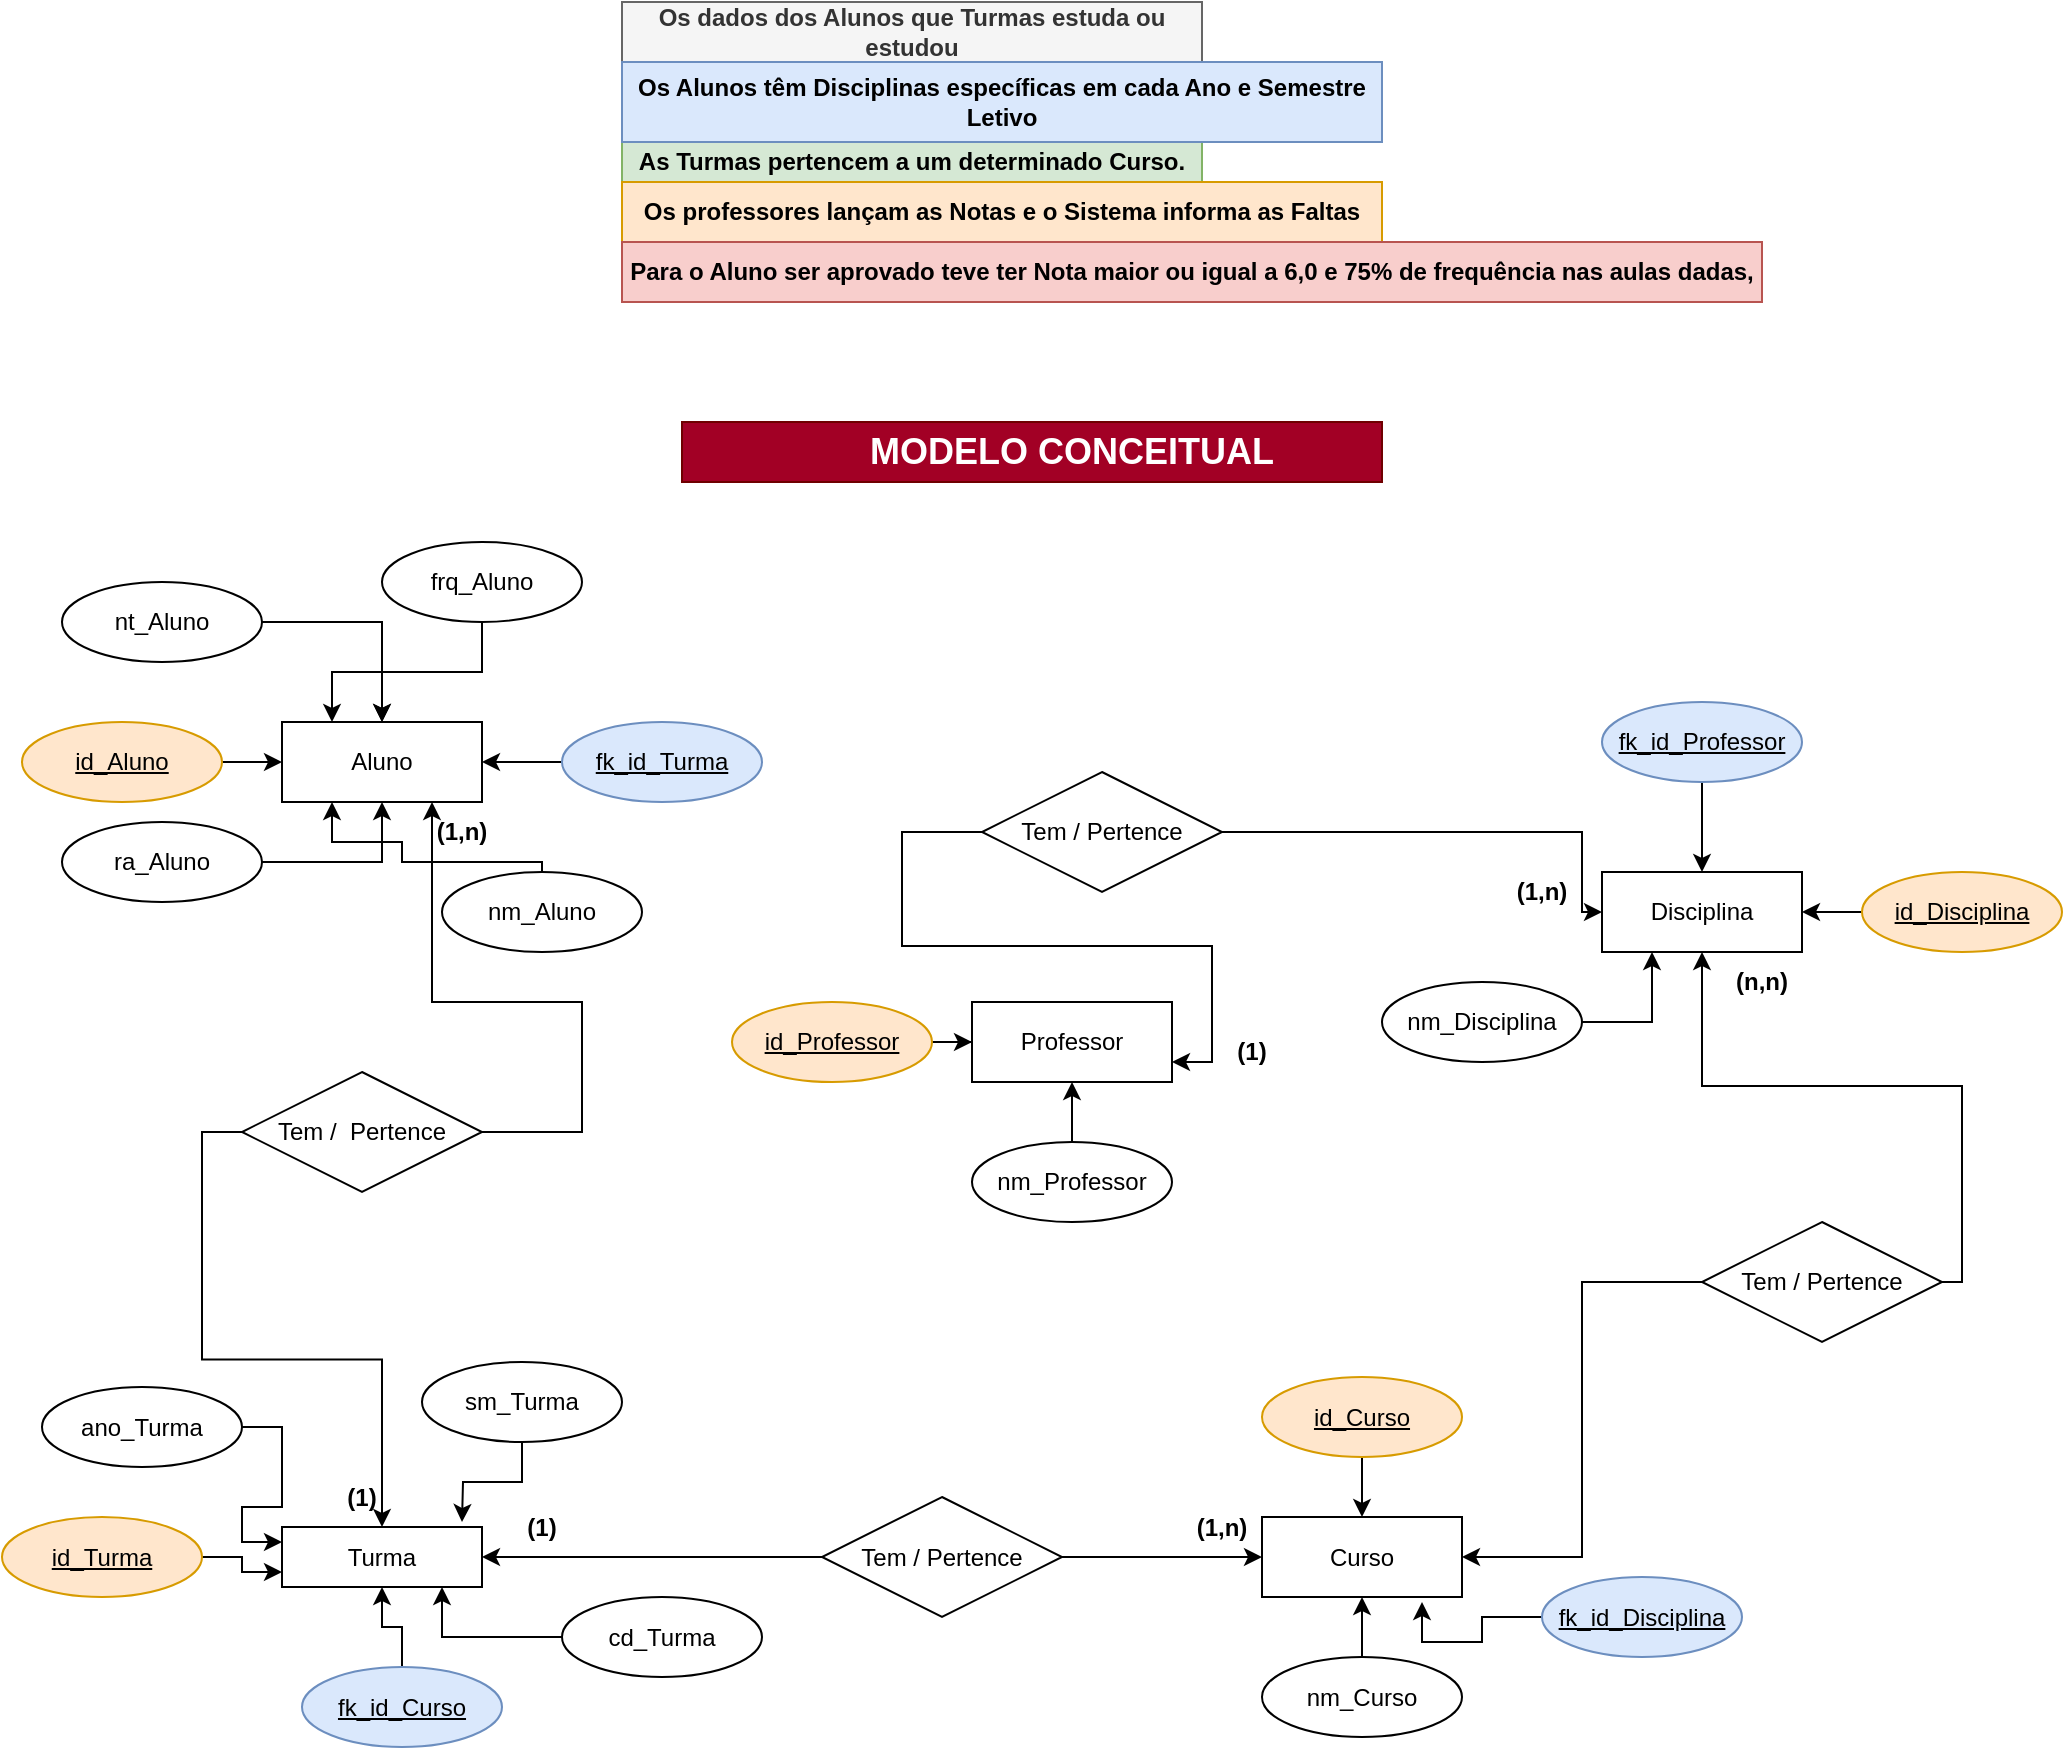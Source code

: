 <mxfile version="18.0.2" type="device"><diagram id="R2lEEEUBdFMjLlhIrx00" name="Page-1"><mxGraphModel dx="2071" dy="1744" grid="1" gridSize="10" guides="1" tooltips="1" connect="1" arrows="1" fold="1" page="1" pageScale="1" pageWidth="850" pageHeight="1100" math="0" shadow="0" extFonts="Permanent Marker^https://fonts.googleapis.com/css?family=Permanent+Marker"><root><mxCell id="0"/><mxCell id="1" parent="0"/><mxCell id="l17VZxCaO_DqScK0GJUM-1" value="Os dados dos Alunos que Turmas estuda ou estudou" style="text;html=1;align=center;verticalAlign=middle;whiteSpace=wrap;rounded=0;fontStyle=1;fillColor=#f5f5f5;fontColor=#333333;strokeColor=#666666;" parent="1" vertex="1"><mxGeometry x="140" y="-180" width="290" height="30" as="geometry"/></mxCell><mxCell id="l17VZxCaO_DqScK0GJUM-2" value="As Turmas pertencem a um determinado Curso." style="text;html=1;strokeColor=#82b366;fillColor=#d5e8d4;align=center;verticalAlign=middle;whiteSpace=wrap;rounded=0;fontStyle=1" parent="1" vertex="1"><mxGeometry x="140" y="-110" width="290" height="20" as="geometry"/></mxCell><mxCell id="l17VZxCaO_DqScK0GJUM-3" value="Os Alunos têm Disciplinas específicas em cada Ano e Semestre Letivo" style="text;html=1;strokeColor=#6c8ebf;fillColor=#dae8fc;align=center;verticalAlign=middle;whiteSpace=wrap;rounded=0;fontStyle=1;" parent="1" vertex="1"><mxGeometry x="140" y="-150" width="380" height="40" as="geometry"/></mxCell><mxCell id="l17VZxCaO_DqScK0GJUM-5" value="Os professores lançam as Notas e o Sistema informa as Faltas" style="text;html=1;strokeColor=#d79b00;fillColor=#ffe6cc;align=center;verticalAlign=middle;whiteSpace=wrap;rounded=0;fontStyle=1" parent="1" vertex="1"><mxGeometry x="140" y="-90" width="380" height="30" as="geometry"/></mxCell><mxCell id="l17VZxCaO_DqScK0GJUM-6" value="Para o Aluno ser aprovado teve ter Nota maior ou igual a 6,0 e 75% de frequência nas aulas dadas," style="text;html=1;strokeColor=#b85450;fillColor=#f8cecc;align=center;verticalAlign=middle;whiteSpace=wrap;rounded=0;fontStyle=1" parent="1" vertex="1"><mxGeometry x="140" y="-60" width="570" height="30" as="geometry"/></mxCell><mxCell id="l17VZxCaO_DqScK0GJUM-8" value="Aluno" style="whiteSpace=wrap;html=1;align=center;" parent="1" vertex="1"><mxGeometry x="-30" y="180" width="100" height="40" as="geometry"/></mxCell><mxCell id="l17VZxCaO_DqScK0GJUM-9" value="Turma" style="whiteSpace=wrap;html=1;align=center;" parent="1" vertex="1"><mxGeometry x="-30" y="582.5" width="100" height="30" as="geometry"/></mxCell><mxCell id="l17VZxCaO_DqScK0GJUM-10" value="Professor" style="whiteSpace=wrap;html=1;align=center;" parent="1" vertex="1"><mxGeometry x="315" y="320" width="100" height="40" as="geometry"/></mxCell><mxCell id="l17VZxCaO_DqScK0GJUM-11" value="Curso" style="whiteSpace=wrap;html=1;align=center;" parent="1" vertex="1"><mxGeometry x="460" y="577.5" width="100" height="40" as="geometry"/></mxCell><mxCell id="l17VZxCaO_DqScK0GJUM-12" value="Disciplina" style="whiteSpace=wrap;html=1;align=center;" parent="1" vertex="1"><mxGeometry x="630" y="255" width="100" height="40" as="geometry"/></mxCell><mxCell id="l17VZxCaO_DqScK0GJUM-43" style="edgeStyle=orthogonalEdgeStyle;rounded=0;orthogonalLoop=1;jettySize=auto;html=1;entryX=0.25;entryY=1;entryDx=0;entryDy=0;" parent="1" source="l17VZxCaO_DqScK0GJUM-14" target="l17VZxCaO_DqScK0GJUM-8" edge="1"><mxGeometry relative="1" as="geometry"><Array as="points"><mxPoint x="100" y="250"/><mxPoint x="30" y="250"/><mxPoint x="30" y="240"/><mxPoint x="-5" y="240"/></Array></mxGeometry></mxCell><mxCell id="l17VZxCaO_DqScK0GJUM-14" value="nm_Aluno" style="ellipse;whiteSpace=wrap;html=1;align=center;" parent="1" vertex="1"><mxGeometry x="50" y="255" width="100" height="40" as="geometry"/></mxCell><mxCell id="l17VZxCaO_DqScK0GJUM-42" style="edgeStyle=orthogonalEdgeStyle;rounded=0;orthogonalLoop=1;jettySize=auto;html=1;" parent="1" source="l17VZxCaO_DqScK0GJUM-15" target="l17VZxCaO_DqScK0GJUM-8" edge="1"><mxGeometry relative="1" as="geometry"/></mxCell><mxCell id="l17VZxCaO_DqScK0GJUM-15" value="ra_Aluno" style="ellipse;whiteSpace=wrap;html=1;align=center;" parent="1" vertex="1"><mxGeometry x="-140" y="230" width="100" height="40" as="geometry"/></mxCell><mxCell id="l17VZxCaO_DqScK0GJUM-88" style="edgeStyle=orthogonalEdgeStyle;rounded=0;orthogonalLoop=1;jettySize=auto;html=1;entryX=0.25;entryY=1;entryDx=0;entryDy=0;" parent="1" source="l17VZxCaO_DqScK0GJUM-16" target="l17VZxCaO_DqScK0GJUM-12" edge="1"><mxGeometry relative="1" as="geometry"/></mxCell><mxCell id="l17VZxCaO_DqScK0GJUM-16" value="nm_Disciplina" style="ellipse;whiteSpace=wrap;html=1;align=center;" parent="1" vertex="1"><mxGeometry x="520" y="310" width="100" height="40" as="geometry"/></mxCell><mxCell id="l17VZxCaO_DqScK0GJUM-56" style="edgeStyle=orthogonalEdgeStyle;rounded=0;orthogonalLoop=1;jettySize=auto;html=1;" parent="1" source="l17VZxCaO_DqScK0GJUM-17" target="l17VZxCaO_DqScK0GJUM-12" edge="1"><mxGeometry relative="1" as="geometry"/></mxCell><mxCell id="l17VZxCaO_DqScK0GJUM-17" value="&lt;u&gt;id_Disciplina&lt;/u&gt;" style="ellipse;whiteSpace=wrap;html=1;align=center;fillColor=#ffe6cc;strokeColor=#d79b00;" parent="1" vertex="1"><mxGeometry x="760" y="255" width="100" height="40" as="geometry"/></mxCell><mxCell id="l17VZxCaO_DqScK0GJUM-54" style="edgeStyle=orthogonalEdgeStyle;rounded=0;orthogonalLoop=1;jettySize=auto;html=1;" parent="1" source="l17VZxCaO_DqScK0GJUM-18" target="l17VZxCaO_DqScK0GJUM-9" edge="1"><mxGeometry relative="1" as="geometry"><Array as="points"><mxPoint x="50" y="638"/></Array></mxGeometry></mxCell><mxCell id="l17VZxCaO_DqScK0GJUM-18" value="cd_Turma" style="ellipse;whiteSpace=wrap;html=1;align=center;" parent="1" vertex="1"><mxGeometry x="110" y="617.5" width="100" height="40" as="geometry"/></mxCell><mxCell id="l17VZxCaO_DqScK0GJUM-48" style="edgeStyle=orthogonalEdgeStyle;rounded=0;orthogonalLoop=1;jettySize=auto;html=1;" parent="1" source="l17VZxCaO_DqScK0GJUM-19" target="l17VZxCaO_DqScK0GJUM-11" edge="1"><mxGeometry relative="1" as="geometry"/></mxCell><mxCell id="l17VZxCaO_DqScK0GJUM-19" value="nm_Curso" style="ellipse;whiteSpace=wrap;html=1;align=center;" parent="1" vertex="1"><mxGeometry x="460" y="647.5" width="100" height="40" as="geometry"/></mxCell><mxCell id="l17VZxCaO_DqScK0GJUM-50" style="edgeStyle=orthogonalEdgeStyle;rounded=0;orthogonalLoop=1;jettySize=auto;html=1;" parent="1" source="l17VZxCaO_DqScK0GJUM-20" target="l17VZxCaO_DqScK0GJUM-10" edge="1"><mxGeometry relative="1" as="geometry"/></mxCell><mxCell id="l17VZxCaO_DqScK0GJUM-20" value="nm_Professor" style="ellipse;whiteSpace=wrap;html=1;align=center;" parent="1" vertex="1"><mxGeometry x="315" y="390" width="100" height="40" as="geometry"/></mxCell><mxCell id="l17VZxCaO_DqScK0GJUM-49" style="edgeStyle=orthogonalEdgeStyle;rounded=0;orthogonalLoop=1;jettySize=auto;html=1;" parent="1" source="l17VZxCaO_DqScK0GJUM-21" target="l17VZxCaO_DqScK0GJUM-10" edge="1"><mxGeometry relative="1" as="geometry"/></mxCell><mxCell id="l17VZxCaO_DqScK0GJUM-21" value="&lt;u&gt;id_Professor&lt;/u&gt;" style="ellipse;whiteSpace=wrap;html=1;align=center;fillColor=#ffe6cc;strokeColor=#d79b00;" parent="1" vertex="1"><mxGeometry x="195" y="320" width="100" height="40" as="geometry"/></mxCell><mxCell id="l17VZxCaO_DqScK0GJUM-39" style="edgeStyle=orthogonalEdgeStyle;rounded=0;orthogonalLoop=1;jettySize=auto;html=1;" parent="1" source="l17VZxCaO_DqScK0GJUM-22" target="l17VZxCaO_DqScK0GJUM-8" edge="1"><mxGeometry relative="1" as="geometry"/></mxCell><mxCell id="l17VZxCaO_DqScK0GJUM-22" value="nt_Aluno" style="ellipse;whiteSpace=wrap;html=1;align=center;" parent="1" vertex="1"><mxGeometry x="-140" y="110" width="100" height="40" as="geometry"/></mxCell><mxCell id="l17VZxCaO_DqScK0GJUM-40" style="edgeStyle=orthogonalEdgeStyle;rounded=0;orthogonalLoop=1;jettySize=auto;html=1;" parent="1" source="l17VZxCaO_DqScK0GJUM-23" target="l17VZxCaO_DqScK0GJUM-8" edge="1"><mxGeometry relative="1" as="geometry"/></mxCell><mxCell id="l17VZxCaO_DqScK0GJUM-45" style="edgeStyle=orthogonalEdgeStyle;rounded=0;orthogonalLoop=1;jettySize=auto;html=1;entryX=0.25;entryY=0;entryDx=0;entryDy=0;" parent="1" source="l17VZxCaO_DqScK0GJUM-23" target="l17VZxCaO_DqScK0GJUM-8" edge="1"><mxGeometry relative="1" as="geometry"/></mxCell><mxCell id="l17VZxCaO_DqScK0GJUM-23" value="frq_Aluno" style="ellipse;whiteSpace=wrap;html=1;align=center;" parent="1" vertex="1"><mxGeometry x="20" y="90" width="100" height="40" as="geometry"/></mxCell><mxCell id="l17VZxCaO_DqScK0GJUM-44" style="edgeStyle=orthogonalEdgeStyle;rounded=0;orthogonalLoop=1;jettySize=auto;html=1;" parent="1" source="l17VZxCaO_DqScK0GJUM-27" target="l17VZxCaO_DqScK0GJUM-8" edge="1"><mxGeometry relative="1" as="geometry"/></mxCell><mxCell id="l17VZxCaO_DqScK0GJUM-27" value="fk_id_Turma" style="ellipse;whiteSpace=wrap;html=1;align=center;fontStyle=4;fillColor=#dae8fc;strokeColor=#6c8ebf;" parent="1" vertex="1"><mxGeometry x="110" y="180" width="100" height="40" as="geometry"/></mxCell><mxCell id="Dh7Gm7HJtMxxOoEu4Obb-2" style="edgeStyle=orthogonalEdgeStyle;rounded=0;orthogonalLoop=1;jettySize=auto;html=1;" parent="1" source="l17VZxCaO_DqScK0GJUM-29" edge="1"><mxGeometry relative="1" as="geometry"><mxPoint x="60" y="580" as="targetPoint"/></mxGeometry></mxCell><mxCell id="l17VZxCaO_DqScK0GJUM-29" value="sm_Turma" style="ellipse;whiteSpace=wrap;html=1;align=center;" parent="1" vertex="1"><mxGeometry x="40" y="500" width="100" height="40" as="geometry"/></mxCell><mxCell id="l17VZxCaO_DqScK0GJUM-52" style="edgeStyle=orthogonalEdgeStyle;rounded=0;orthogonalLoop=1;jettySize=auto;html=1;entryX=0.5;entryY=1;entryDx=0;entryDy=0;" parent="1" source="l17VZxCaO_DqScK0GJUM-31" target="l17VZxCaO_DqScK0GJUM-9" edge="1"><mxGeometry relative="1" as="geometry"/></mxCell><mxCell id="l17VZxCaO_DqScK0GJUM-31" value="fk_id_Curso" style="ellipse;whiteSpace=wrap;html=1;align=center;fontStyle=4;fillColor=#dae8fc;strokeColor=#6c8ebf;" parent="1" vertex="1"><mxGeometry x="-20" y="652.5" width="100" height="40" as="geometry"/></mxCell><mxCell id="l17VZxCaO_DqScK0GJUM-100" style="edgeStyle=orthogonalEdgeStyle;rounded=0;orthogonalLoop=1;jettySize=auto;html=1;entryX=0;entryY=0.75;entryDx=0;entryDy=0;" parent="1" source="l17VZxCaO_DqScK0GJUM-32" target="l17VZxCaO_DqScK0GJUM-9" edge="1"><mxGeometry relative="1" as="geometry"/></mxCell><mxCell id="l17VZxCaO_DqScK0GJUM-32" value="id_Turma" style="ellipse;whiteSpace=wrap;html=1;align=center;fontStyle=4;fillColor=#ffe6cc;strokeColor=#d79b00;" parent="1" vertex="1"><mxGeometry x="-170" y="577.5" width="100" height="40" as="geometry"/></mxCell><mxCell id="l17VZxCaO_DqScK0GJUM-41" style="edgeStyle=orthogonalEdgeStyle;rounded=0;orthogonalLoop=1;jettySize=auto;html=1;" parent="1" source="l17VZxCaO_DqScK0GJUM-33" target="l17VZxCaO_DqScK0GJUM-8" edge="1"><mxGeometry relative="1" as="geometry"/></mxCell><mxCell id="l17VZxCaO_DqScK0GJUM-33" value="id_Aluno" style="ellipse;whiteSpace=wrap;html=1;align=center;fontStyle=4;fillColor=#ffe6cc;strokeColor=#d79b00;" parent="1" vertex="1"><mxGeometry x="-160" y="180" width="100" height="40" as="geometry"/></mxCell><mxCell id="l17VZxCaO_DqScK0GJUM-46" style="edgeStyle=orthogonalEdgeStyle;rounded=0;orthogonalLoop=1;jettySize=auto;html=1;entryX=0.5;entryY=0;entryDx=0;entryDy=0;" parent="1" source="l17VZxCaO_DqScK0GJUM-35" target="l17VZxCaO_DqScK0GJUM-11" edge="1"><mxGeometry relative="1" as="geometry"/></mxCell><mxCell id="l17VZxCaO_DqScK0GJUM-35" value="id_Curso" style="ellipse;whiteSpace=wrap;html=1;align=center;fontStyle=4;fillColor=#ffe6cc;strokeColor=#d79b00;" parent="1" vertex="1"><mxGeometry x="460" y="507.5" width="100" height="40" as="geometry"/></mxCell><mxCell id="l17VZxCaO_DqScK0GJUM-47" style="edgeStyle=orthogonalEdgeStyle;rounded=0;orthogonalLoop=1;jettySize=auto;html=1;" parent="1" source="l17VZxCaO_DqScK0GJUM-36" edge="1"><mxGeometry relative="1" as="geometry"><mxPoint x="540" y="620" as="targetPoint"/><Array as="points"><mxPoint x="570" y="628"/><mxPoint x="570" y="640"/><mxPoint x="540" y="640"/></Array></mxGeometry></mxCell><mxCell id="l17VZxCaO_DqScK0GJUM-36" value="fk_id_Disciplina" style="ellipse;whiteSpace=wrap;html=1;align=center;fontStyle=4;fillColor=#dae8fc;strokeColor=#6c8ebf;" parent="1" vertex="1"><mxGeometry x="600" y="607.5" width="100" height="40" as="geometry"/></mxCell><mxCell id="l17VZxCaO_DqScK0GJUM-58" style="edgeStyle=orthogonalEdgeStyle;rounded=0;orthogonalLoop=1;jettySize=auto;html=1;" parent="1" source="l17VZxCaO_DqScK0GJUM-37" target="l17VZxCaO_DqScK0GJUM-12" edge="1"><mxGeometry relative="1" as="geometry"/></mxCell><mxCell id="l17VZxCaO_DqScK0GJUM-37" value="fk_id_Professor" style="ellipse;whiteSpace=wrap;html=1;align=center;fontStyle=4;fillColor=#dae8fc;strokeColor=#6c8ebf;" parent="1" vertex="1"><mxGeometry x="630" y="170" width="100" height="40" as="geometry"/></mxCell><mxCell id="l17VZxCaO_DqScK0GJUM-65" style="edgeStyle=orthogonalEdgeStyle;rounded=0;orthogonalLoop=1;jettySize=auto;html=1;entryX=0.75;entryY=1;entryDx=0;entryDy=0;" parent="1" source="l17VZxCaO_DqScK0GJUM-59" target="l17VZxCaO_DqScK0GJUM-8" edge="1"><mxGeometry relative="1" as="geometry"><Array as="points"><mxPoint x="120" y="385"/><mxPoint x="120" y="320"/><mxPoint x="45" y="320"/></Array></mxGeometry></mxCell><mxCell id="l17VZxCaO_DqScK0GJUM-66" style="edgeStyle=orthogonalEdgeStyle;rounded=0;orthogonalLoop=1;jettySize=auto;html=1;exitX=0;exitY=0.5;exitDx=0;exitDy=0;entryX=0.5;entryY=0;entryDx=0;entryDy=0;" parent="1" source="l17VZxCaO_DqScK0GJUM-59" target="l17VZxCaO_DqScK0GJUM-9" edge="1"><mxGeometry relative="1" as="geometry"/></mxCell><mxCell id="l17VZxCaO_DqScK0GJUM-59" value="Tem /&amp;nbsp; Pertence" style="shape=rhombus;perimeter=rhombusPerimeter;whiteSpace=wrap;html=1;align=center;" parent="1" vertex="1"><mxGeometry x="-50" y="355" width="120" height="60" as="geometry"/></mxCell><mxCell id="l17VZxCaO_DqScK0GJUM-63" value="(1,n)" style="text;html=1;strokeColor=none;fillColor=none;align=center;verticalAlign=middle;whiteSpace=wrap;rounded=0;fontStyle=1" parent="1" vertex="1"><mxGeometry x="30" y="220" width="60" height="30" as="geometry"/></mxCell><mxCell id="l17VZxCaO_DqScK0GJUM-67" value="(1)" style="text;html=1;strokeColor=none;fillColor=none;align=center;verticalAlign=middle;whiteSpace=wrap;rounded=0;fontStyle=1" parent="1" vertex="1"><mxGeometry x="-20" y="552.5" width="60" height="30" as="geometry"/></mxCell><mxCell id="l17VZxCaO_DqScK0GJUM-71" style="edgeStyle=orthogonalEdgeStyle;rounded=0;orthogonalLoop=1;jettySize=auto;html=1;entryX=1;entryY=0.5;entryDx=0;entryDy=0;" parent="1" source="l17VZxCaO_DqScK0GJUM-70" target="l17VZxCaO_DqScK0GJUM-9" edge="1"><mxGeometry relative="1" as="geometry"/></mxCell><mxCell id="l17VZxCaO_DqScK0GJUM-72" style="edgeStyle=orthogonalEdgeStyle;rounded=0;orthogonalLoop=1;jettySize=auto;html=1;" parent="1" source="l17VZxCaO_DqScK0GJUM-70" target="l17VZxCaO_DqScK0GJUM-11" edge="1"><mxGeometry relative="1" as="geometry"/></mxCell><mxCell id="l17VZxCaO_DqScK0GJUM-70" value="Tem / Pertence" style="shape=rhombus;perimeter=rhombusPerimeter;whiteSpace=wrap;html=1;align=center;" parent="1" vertex="1"><mxGeometry x="240" y="567.5" width="120" height="60" as="geometry"/></mxCell><mxCell id="l17VZxCaO_DqScK0GJUM-73" value="(1,n)" style="text;html=1;strokeColor=none;fillColor=none;align=center;verticalAlign=middle;whiteSpace=wrap;rounded=0;fontStyle=1" parent="1" vertex="1"><mxGeometry x="410" y="567.5" width="60" height="30" as="geometry"/></mxCell><mxCell id="l17VZxCaO_DqScK0GJUM-74" value="(1)" style="text;html=1;strokeColor=none;fillColor=none;align=center;verticalAlign=middle;whiteSpace=wrap;rounded=0;fontStyle=1" parent="1" vertex="1"><mxGeometry x="70" y="567.5" width="60" height="30" as="geometry"/></mxCell><mxCell id="l17VZxCaO_DqScK0GJUM-79" style="edgeStyle=orthogonalEdgeStyle;rounded=0;orthogonalLoop=1;jettySize=auto;html=1;entryX=1;entryY=0.5;entryDx=0;entryDy=0;" parent="1" source="l17VZxCaO_DqScK0GJUM-75" target="l17VZxCaO_DqScK0GJUM-11" edge="1"><mxGeometry relative="1" as="geometry"/></mxCell><mxCell id="l17VZxCaO_DqScK0GJUM-81" style="edgeStyle=orthogonalEdgeStyle;rounded=0;orthogonalLoop=1;jettySize=auto;html=1;entryX=0.5;entryY=1;entryDx=0;entryDy=0;" parent="1" source="l17VZxCaO_DqScK0GJUM-75" target="l17VZxCaO_DqScK0GJUM-12" edge="1"><mxGeometry relative="1" as="geometry"><Array as="points"><mxPoint x="810" y="460"/><mxPoint x="810" y="362"/><mxPoint x="680" y="362"/></Array></mxGeometry></mxCell><mxCell id="l17VZxCaO_DqScK0GJUM-75" value="Tem / Pertence" style="shape=rhombus;perimeter=rhombusPerimeter;whiteSpace=wrap;html=1;align=center;" parent="1" vertex="1"><mxGeometry x="680" y="430" width="120" height="60" as="geometry"/></mxCell><mxCell id="l17VZxCaO_DqScK0GJUM-84" value="(n,n)" style="text;html=1;strokeColor=none;fillColor=none;align=center;verticalAlign=middle;whiteSpace=wrap;rounded=0;fontStyle=1" parent="1" vertex="1"><mxGeometry x="680" y="295" width="60" height="30" as="geometry"/></mxCell><mxCell id="l17VZxCaO_DqScK0GJUM-87" style="edgeStyle=orthogonalEdgeStyle;rounded=0;orthogonalLoop=1;jettySize=auto;html=1;" parent="1" source="l17VZxCaO_DqScK0GJUM-85" target="l17VZxCaO_DqScK0GJUM-12" edge="1"><mxGeometry relative="1" as="geometry"><mxPoint x="660" y="235" as="targetPoint"/><Array as="points"><mxPoint x="620" y="235"/><mxPoint x="620" y="275"/></Array></mxGeometry></mxCell><mxCell id="l17VZxCaO_DqScK0GJUM-92" style="edgeStyle=orthogonalEdgeStyle;rounded=0;orthogonalLoop=1;jettySize=auto;html=1;entryX=1;entryY=0.75;entryDx=0;entryDy=0;" parent="1" source="l17VZxCaO_DqScK0GJUM-85" target="l17VZxCaO_DqScK0GJUM-10" edge="1"><mxGeometry relative="1" as="geometry"><Array as="points"><mxPoint x="280" y="235"/><mxPoint x="280" y="292"/><mxPoint x="435" y="292"/><mxPoint x="435" y="350"/></Array></mxGeometry></mxCell><mxCell id="l17VZxCaO_DqScK0GJUM-85" value="Tem / Pertence" style="shape=rhombus;perimeter=rhombusPerimeter;whiteSpace=wrap;html=1;align=center;" parent="1" vertex="1"><mxGeometry x="320" y="205" width="120" height="60" as="geometry"/></mxCell><mxCell id="l17VZxCaO_DqScK0GJUM-89" value="(1,n)" style="text;html=1;strokeColor=none;fillColor=none;align=center;verticalAlign=middle;whiteSpace=wrap;rounded=0;fontStyle=1" parent="1" vertex="1"><mxGeometry x="570" y="250" width="60" height="30" as="geometry"/></mxCell><mxCell id="l17VZxCaO_DqScK0GJUM-82" value="(1)" style="text;html=1;strokeColor=none;fillColor=none;align=center;verticalAlign=middle;whiteSpace=wrap;rounded=0;fontStyle=1" parent="1" vertex="1"><mxGeometry x="425" y="330" width="60" height="30" as="geometry"/></mxCell><mxCell id="l17VZxCaO_DqScK0GJUM-98" style="edgeStyle=orthogonalEdgeStyle;rounded=0;orthogonalLoop=1;jettySize=auto;html=1;entryX=0;entryY=0.25;entryDx=0;entryDy=0;" parent="1" source="l17VZxCaO_DqScK0GJUM-95" target="l17VZxCaO_DqScK0GJUM-9" edge="1"><mxGeometry relative="1" as="geometry"/></mxCell><mxCell id="l17VZxCaO_DqScK0GJUM-95" value="ano_Turma" style="ellipse;whiteSpace=wrap;html=1;align=center;" parent="1" vertex="1"><mxGeometry x="-150" y="512.5" width="100" height="40" as="geometry"/></mxCell><mxCell id="mNuvjCWPCA32iCEid1WZ-1" value="&lt;blockquote style=&quot;margin: 0px 0px 0px 40px; border: none; padding: 0px; font-size: 18px;&quot;&gt;MODELO CONCEITUAL&lt;/blockquote&gt;" style="text;html=1;strokeColor=#6F0000;fillColor=#a20025;align=center;verticalAlign=middle;whiteSpace=wrap;rounded=0;fontColor=#ffffff;fontStyle=1;fontSize=18;" vertex="1" parent="1"><mxGeometry x="170" y="30" width="350" height="30" as="geometry"/></mxCell></root></mxGraphModel></diagram></mxfile>
